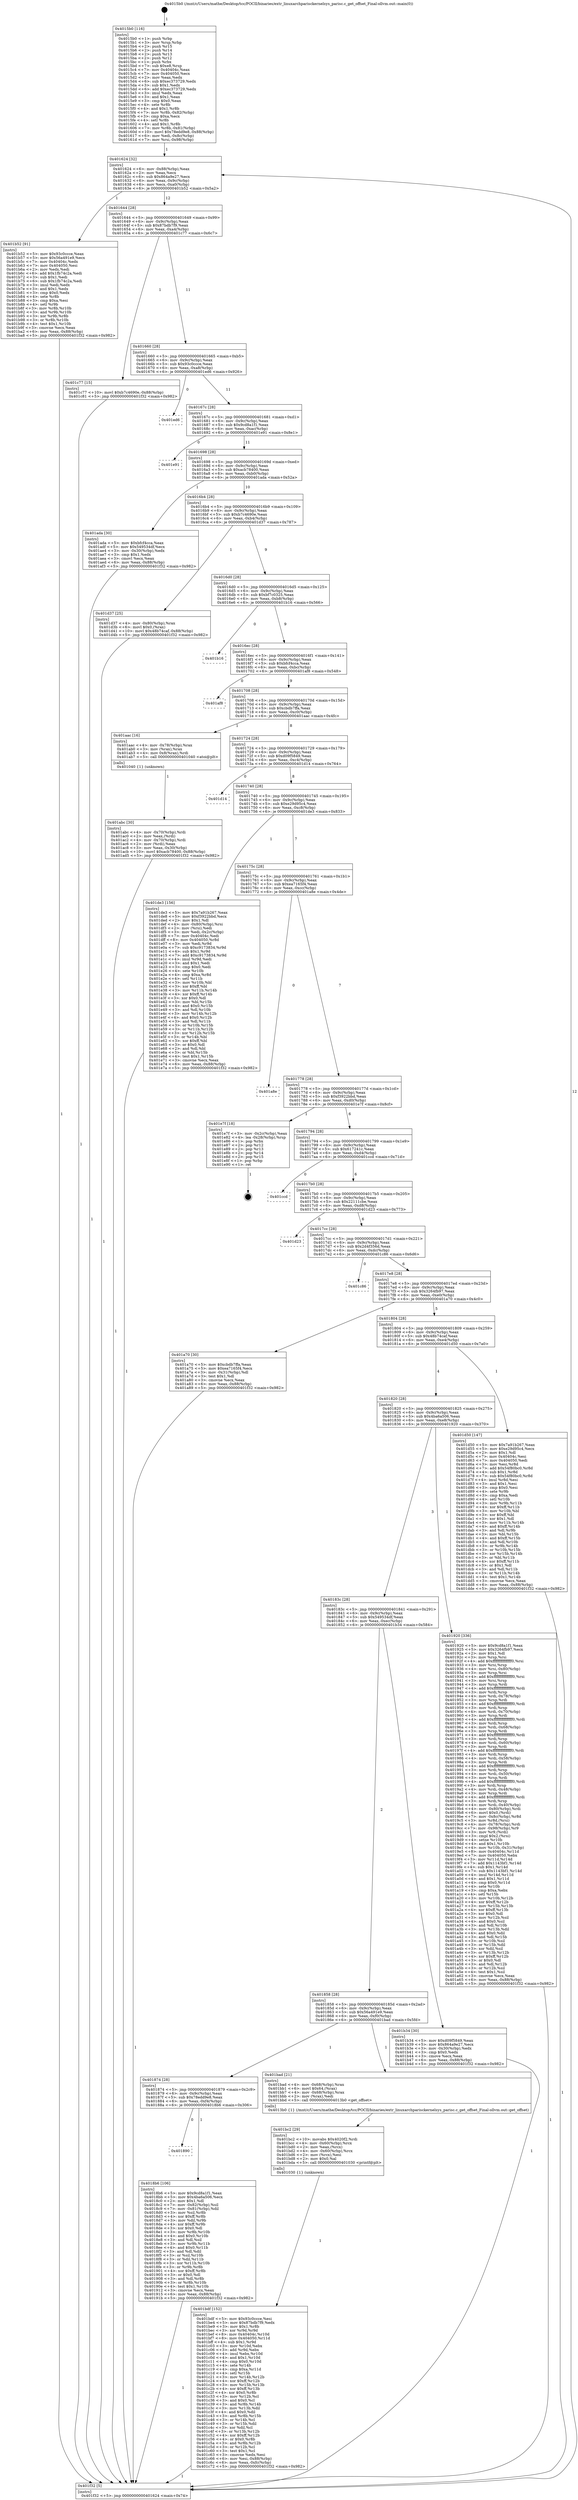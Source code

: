 digraph "0x4015b0" {
  label = "0x4015b0 (/mnt/c/Users/mathe/Desktop/tcc/POCII/binaries/extr_linuxarchparisckernelsys_parisc.c_get_offset_Final-ollvm.out::main(0))"
  labelloc = "t"
  node[shape=record]

  Entry [label="",width=0.3,height=0.3,shape=circle,fillcolor=black,style=filled]
  "0x401624" [label="{
     0x401624 [32]\l
     | [instrs]\l
     &nbsp;&nbsp;0x401624 \<+6\>: mov -0x88(%rbp),%eax\l
     &nbsp;&nbsp;0x40162a \<+2\>: mov %eax,%ecx\l
     &nbsp;&nbsp;0x40162c \<+6\>: sub $0x864a9e27,%ecx\l
     &nbsp;&nbsp;0x401632 \<+6\>: mov %eax,-0x9c(%rbp)\l
     &nbsp;&nbsp;0x401638 \<+6\>: mov %ecx,-0xa0(%rbp)\l
     &nbsp;&nbsp;0x40163e \<+6\>: je 0000000000401b52 \<main+0x5a2\>\l
  }"]
  "0x401b52" [label="{
     0x401b52 [91]\l
     | [instrs]\l
     &nbsp;&nbsp;0x401b52 \<+5\>: mov $0x93c0ccce,%eax\l
     &nbsp;&nbsp;0x401b57 \<+5\>: mov $0x56a491e9,%ecx\l
     &nbsp;&nbsp;0x401b5c \<+7\>: mov 0x40404c,%edx\l
     &nbsp;&nbsp;0x401b63 \<+7\>: mov 0x404050,%esi\l
     &nbsp;&nbsp;0x401b6a \<+2\>: mov %edx,%edi\l
     &nbsp;&nbsp;0x401b6c \<+6\>: add $0x1fb74c2a,%edi\l
     &nbsp;&nbsp;0x401b72 \<+3\>: sub $0x1,%edi\l
     &nbsp;&nbsp;0x401b75 \<+6\>: sub $0x1fb74c2a,%edi\l
     &nbsp;&nbsp;0x401b7b \<+3\>: imul %edi,%edx\l
     &nbsp;&nbsp;0x401b7e \<+3\>: and $0x1,%edx\l
     &nbsp;&nbsp;0x401b81 \<+3\>: cmp $0x0,%edx\l
     &nbsp;&nbsp;0x401b84 \<+4\>: sete %r8b\l
     &nbsp;&nbsp;0x401b88 \<+3\>: cmp $0xa,%esi\l
     &nbsp;&nbsp;0x401b8b \<+4\>: setl %r9b\l
     &nbsp;&nbsp;0x401b8f \<+3\>: mov %r8b,%r10b\l
     &nbsp;&nbsp;0x401b92 \<+3\>: and %r9b,%r10b\l
     &nbsp;&nbsp;0x401b95 \<+3\>: xor %r9b,%r8b\l
     &nbsp;&nbsp;0x401b98 \<+3\>: or %r8b,%r10b\l
     &nbsp;&nbsp;0x401b9b \<+4\>: test $0x1,%r10b\l
     &nbsp;&nbsp;0x401b9f \<+3\>: cmovne %ecx,%eax\l
     &nbsp;&nbsp;0x401ba2 \<+6\>: mov %eax,-0x88(%rbp)\l
     &nbsp;&nbsp;0x401ba8 \<+5\>: jmp 0000000000401f32 \<main+0x982\>\l
  }"]
  "0x401644" [label="{
     0x401644 [28]\l
     | [instrs]\l
     &nbsp;&nbsp;0x401644 \<+5\>: jmp 0000000000401649 \<main+0x99\>\l
     &nbsp;&nbsp;0x401649 \<+6\>: mov -0x9c(%rbp),%eax\l
     &nbsp;&nbsp;0x40164f \<+5\>: sub $0x87bdb7f9,%eax\l
     &nbsp;&nbsp;0x401654 \<+6\>: mov %eax,-0xa4(%rbp)\l
     &nbsp;&nbsp;0x40165a \<+6\>: je 0000000000401c77 \<main+0x6c7\>\l
  }"]
  Exit [label="",width=0.3,height=0.3,shape=circle,fillcolor=black,style=filled,peripheries=2]
  "0x401c77" [label="{
     0x401c77 [15]\l
     | [instrs]\l
     &nbsp;&nbsp;0x401c77 \<+10\>: movl $0xb7c4690e,-0x88(%rbp)\l
     &nbsp;&nbsp;0x401c81 \<+5\>: jmp 0000000000401f32 \<main+0x982\>\l
  }"]
  "0x401660" [label="{
     0x401660 [28]\l
     | [instrs]\l
     &nbsp;&nbsp;0x401660 \<+5\>: jmp 0000000000401665 \<main+0xb5\>\l
     &nbsp;&nbsp;0x401665 \<+6\>: mov -0x9c(%rbp),%eax\l
     &nbsp;&nbsp;0x40166b \<+5\>: sub $0x93c0ccce,%eax\l
     &nbsp;&nbsp;0x401670 \<+6\>: mov %eax,-0xa8(%rbp)\l
     &nbsp;&nbsp;0x401676 \<+6\>: je 0000000000401ed6 \<main+0x926\>\l
  }"]
  "0x401bdf" [label="{
     0x401bdf [152]\l
     | [instrs]\l
     &nbsp;&nbsp;0x401bdf \<+5\>: mov $0x93c0ccce,%esi\l
     &nbsp;&nbsp;0x401be4 \<+5\>: mov $0x87bdb7f9,%edx\l
     &nbsp;&nbsp;0x401be9 \<+3\>: mov $0x1,%r8b\l
     &nbsp;&nbsp;0x401bec \<+3\>: xor %r9d,%r9d\l
     &nbsp;&nbsp;0x401bef \<+8\>: mov 0x40404c,%r10d\l
     &nbsp;&nbsp;0x401bf7 \<+8\>: mov 0x404050,%r11d\l
     &nbsp;&nbsp;0x401bff \<+4\>: sub $0x1,%r9d\l
     &nbsp;&nbsp;0x401c03 \<+3\>: mov %r10d,%ebx\l
     &nbsp;&nbsp;0x401c06 \<+3\>: add %r9d,%ebx\l
     &nbsp;&nbsp;0x401c09 \<+4\>: imul %ebx,%r10d\l
     &nbsp;&nbsp;0x401c0d \<+4\>: and $0x1,%r10d\l
     &nbsp;&nbsp;0x401c11 \<+4\>: cmp $0x0,%r10d\l
     &nbsp;&nbsp;0x401c15 \<+4\>: sete %r14b\l
     &nbsp;&nbsp;0x401c19 \<+4\>: cmp $0xa,%r11d\l
     &nbsp;&nbsp;0x401c1d \<+4\>: setl %r15b\l
     &nbsp;&nbsp;0x401c21 \<+3\>: mov %r14b,%r12b\l
     &nbsp;&nbsp;0x401c24 \<+4\>: xor $0xff,%r12b\l
     &nbsp;&nbsp;0x401c28 \<+3\>: mov %r15b,%r13b\l
     &nbsp;&nbsp;0x401c2b \<+4\>: xor $0xff,%r13b\l
     &nbsp;&nbsp;0x401c2f \<+4\>: xor $0x0,%r8b\l
     &nbsp;&nbsp;0x401c33 \<+3\>: mov %r12b,%cl\l
     &nbsp;&nbsp;0x401c36 \<+3\>: and $0x0,%cl\l
     &nbsp;&nbsp;0x401c39 \<+3\>: and %r8b,%r14b\l
     &nbsp;&nbsp;0x401c3c \<+3\>: mov %r13b,%dil\l
     &nbsp;&nbsp;0x401c3f \<+4\>: and $0x0,%dil\l
     &nbsp;&nbsp;0x401c43 \<+3\>: and %r8b,%r15b\l
     &nbsp;&nbsp;0x401c46 \<+3\>: or %r14b,%cl\l
     &nbsp;&nbsp;0x401c49 \<+3\>: or %r15b,%dil\l
     &nbsp;&nbsp;0x401c4c \<+3\>: xor %dil,%cl\l
     &nbsp;&nbsp;0x401c4f \<+3\>: or %r13b,%r12b\l
     &nbsp;&nbsp;0x401c52 \<+4\>: xor $0xff,%r12b\l
     &nbsp;&nbsp;0x401c56 \<+4\>: or $0x0,%r8b\l
     &nbsp;&nbsp;0x401c5a \<+3\>: and %r8b,%r12b\l
     &nbsp;&nbsp;0x401c5d \<+3\>: or %r12b,%cl\l
     &nbsp;&nbsp;0x401c60 \<+3\>: test $0x1,%cl\l
     &nbsp;&nbsp;0x401c63 \<+3\>: cmovne %edx,%esi\l
     &nbsp;&nbsp;0x401c66 \<+6\>: mov %esi,-0x88(%rbp)\l
     &nbsp;&nbsp;0x401c6c \<+6\>: mov %eax,-0xfc(%rbp)\l
     &nbsp;&nbsp;0x401c72 \<+5\>: jmp 0000000000401f32 \<main+0x982\>\l
  }"]
  "0x401ed6" [label="{
     0x401ed6\l
  }", style=dashed]
  "0x40167c" [label="{
     0x40167c [28]\l
     | [instrs]\l
     &nbsp;&nbsp;0x40167c \<+5\>: jmp 0000000000401681 \<main+0xd1\>\l
     &nbsp;&nbsp;0x401681 \<+6\>: mov -0x9c(%rbp),%eax\l
     &nbsp;&nbsp;0x401687 \<+5\>: sub $0x9cd8a1f1,%eax\l
     &nbsp;&nbsp;0x40168c \<+6\>: mov %eax,-0xac(%rbp)\l
     &nbsp;&nbsp;0x401692 \<+6\>: je 0000000000401e91 \<main+0x8e1\>\l
  }"]
  "0x401bc2" [label="{
     0x401bc2 [29]\l
     | [instrs]\l
     &nbsp;&nbsp;0x401bc2 \<+10\>: movabs $0x4020f2,%rdi\l
     &nbsp;&nbsp;0x401bcc \<+4\>: mov -0x60(%rbp),%rcx\l
     &nbsp;&nbsp;0x401bd0 \<+2\>: mov %eax,(%rcx)\l
     &nbsp;&nbsp;0x401bd2 \<+4\>: mov -0x60(%rbp),%rcx\l
     &nbsp;&nbsp;0x401bd6 \<+2\>: mov (%rcx),%esi\l
     &nbsp;&nbsp;0x401bd8 \<+2\>: mov $0x0,%al\l
     &nbsp;&nbsp;0x401bda \<+5\>: call 0000000000401030 \<printf@plt\>\l
     | [calls]\l
     &nbsp;&nbsp;0x401030 \{1\} (unknown)\l
  }"]
  "0x401e91" [label="{
     0x401e91\l
  }", style=dashed]
  "0x401698" [label="{
     0x401698 [28]\l
     | [instrs]\l
     &nbsp;&nbsp;0x401698 \<+5\>: jmp 000000000040169d \<main+0xed\>\l
     &nbsp;&nbsp;0x40169d \<+6\>: mov -0x9c(%rbp),%eax\l
     &nbsp;&nbsp;0x4016a3 \<+5\>: sub $0xacb78400,%eax\l
     &nbsp;&nbsp;0x4016a8 \<+6\>: mov %eax,-0xb0(%rbp)\l
     &nbsp;&nbsp;0x4016ae \<+6\>: je 0000000000401ada \<main+0x52a\>\l
  }"]
  "0x401abc" [label="{
     0x401abc [30]\l
     | [instrs]\l
     &nbsp;&nbsp;0x401abc \<+4\>: mov -0x70(%rbp),%rdi\l
     &nbsp;&nbsp;0x401ac0 \<+2\>: mov %eax,(%rdi)\l
     &nbsp;&nbsp;0x401ac2 \<+4\>: mov -0x70(%rbp),%rdi\l
     &nbsp;&nbsp;0x401ac6 \<+2\>: mov (%rdi),%eax\l
     &nbsp;&nbsp;0x401ac8 \<+3\>: mov %eax,-0x30(%rbp)\l
     &nbsp;&nbsp;0x401acb \<+10\>: movl $0xacb78400,-0x88(%rbp)\l
     &nbsp;&nbsp;0x401ad5 \<+5\>: jmp 0000000000401f32 \<main+0x982\>\l
  }"]
  "0x401ada" [label="{
     0x401ada [30]\l
     | [instrs]\l
     &nbsp;&nbsp;0x401ada \<+5\>: mov $0xbfcf4cca,%eax\l
     &nbsp;&nbsp;0x401adf \<+5\>: mov $0x549534df,%ecx\l
     &nbsp;&nbsp;0x401ae4 \<+3\>: mov -0x30(%rbp),%edx\l
     &nbsp;&nbsp;0x401ae7 \<+3\>: cmp $0x1,%edx\l
     &nbsp;&nbsp;0x401aea \<+3\>: cmovl %ecx,%eax\l
     &nbsp;&nbsp;0x401aed \<+6\>: mov %eax,-0x88(%rbp)\l
     &nbsp;&nbsp;0x401af3 \<+5\>: jmp 0000000000401f32 \<main+0x982\>\l
  }"]
  "0x4016b4" [label="{
     0x4016b4 [28]\l
     | [instrs]\l
     &nbsp;&nbsp;0x4016b4 \<+5\>: jmp 00000000004016b9 \<main+0x109\>\l
     &nbsp;&nbsp;0x4016b9 \<+6\>: mov -0x9c(%rbp),%eax\l
     &nbsp;&nbsp;0x4016bf \<+5\>: sub $0xb7c4690e,%eax\l
     &nbsp;&nbsp;0x4016c4 \<+6\>: mov %eax,-0xb4(%rbp)\l
     &nbsp;&nbsp;0x4016ca \<+6\>: je 0000000000401d37 \<main+0x787\>\l
  }"]
  "0x4015b0" [label="{
     0x4015b0 [116]\l
     | [instrs]\l
     &nbsp;&nbsp;0x4015b0 \<+1\>: push %rbp\l
     &nbsp;&nbsp;0x4015b1 \<+3\>: mov %rsp,%rbp\l
     &nbsp;&nbsp;0x4015b4 \<+2\>: push %r15\l
     &nbsp;&nbsp;0x4015b6 \<+2\>: push %r14\l
     &nbsp;&nbsp;0x4015b8 \<+2\>: push %r13\l
     &nbsp;&nbsp;0x4015ba \<+2\>: push %r12\l
     &nbsp;&nbsp;0x4015bc \<+1\>: push %rbx\l
     &nbsp;&nbsp;0x4015bd \<+7\>: sub $0xe8,%rsp\l
     &nbsp;&nbsp;0x4015c4 \<+7\>: mov 0x40404c,%eax\l
     &nbsp;&nbsp;0x4015cb \<+7\>: mov 0x404050,%ecx\l
     &nbsp;&nbsp;0x4015d2 \<+2\>: mov %eax,%edx\l
     &nbsp;&nbsp;0x4015d4 \<+6\>: sub $0xec373729,%edx\l
     &nbsp;&nbsp;0x4015da \<+3\>: sub $0x1,%edx\l
     &nbsp;&nbsp;0x4015dd \<+6\>: add $0xec373729,%edx\l
     &nbsp;&nbsp;0x4015e3 \<+3\>: imul %edx,%eax\l
     &nbsp;&nbsp;0x4015e6 \<+3\>: and $0x1,%eax\l
     &nbsp;&nbsp;0x4015e9 \<+3\>: cmp $0x0,%eax\l
     &nbsp;&nbsp;0x4015ec \<+4\>: sete %r8b\l
     &nbsp;&nbsp;0x4015f0 \<+4\>: and $0x1,%r8b\l
     &nbsp;&nbsp;0x4015f4 \<+7\>: mov %r8b,-0x82(%rbp)\l
     &nbsp;&nbsp;0x4015fb \<+3\>: cmp $0xa,%ecx\l
     &nbsp;&nbsp;0x4015fe \<+4\>: setl %r8b\l
     &nbsp;&nbsp;0x401602 \<+4\>: and $0x1,%r8b\l
     &nbsp;&nbsp;0x401606 \<+7\>: mov %r8b,-0x81(%rbp)\l
     &nbsp;&nbsp;0x40160d \<+10\>: movl $0x78edd9e8,-0x88(%rbp)\l
     &nbsp;&nbsp;0x401617 \<+6\>: mov %edi,-0x8c(%rbp)\l
     &nbsp;&nbsp;0x40161d \<+7\>: mov %rsi,-0x98(%rbp)\l
  }"]
  "0x401d37" [label="{
     0x401d37 [25]\l
     | [instrs]\l
     &nbsp;&nbsp;0x401d37 \<+4\>: mov -0x80(%rbp),%rax\l
     &nbsp;&nbsp;0x401d3b \<+6\>: movl $0x0,(%rax)\l
     &nbsp;&nbsp;0x401d41 \<+10\>: movl $0x48b74caf,-0x88(%rbp)\l
     &nbsp;&nbsp;0x401d4b \<+5\>: jmp 0000000000401f32 \<main+0x982\>\l
  }"]
  "0x4016d0" [label="{
     0x4016d0 [28]\l
     | [instrs]\l
     &nbsp;&nbsp;0x4016d0 \<+5\>: jmp 00000000004016d5 \<main+0x125\>\l
     &nbsp;&nbsp;0x4016d5 \<+6\>: mov -0x9c(%rbp),%eax\l
     &nbsp;&nbsp;0x4016db \<+5\>: sub $0xbf7c0325,%eax\l
     &nbsp;&nbsp;0x4016e0 \<+6\>: mov %eax,-0xb8(%rbp)\l
     &nbsp;&nbsp;0x4016e6 \<+6\>: je 0000000000401b16 \<main+0x566\>\l
  }"]
  "0x401f32" [label="{
     0x401f32 [5]\l
     | [instrs]\l
     &nbsp;&nbsp;0x401f32 \<+5\>: jmp 0000000000401624 \<main+0x74\>\l
  }"]
  "0x401b16" [label="{
     0x401b16\l
  }", style=dashed]
  "0x4016ec" [label="{
     0x4016ec [28]\l
     | [instrs]\l
     &nbsp;&nbsp;0x4016ec \<+5\>: jmp 00000000004016f1 \<main+0x141\>\l
     &nbsp;&nbsp;0x4016f1 \<+6\>: mov -0x9c(%rbp),%eax\l
     &nbsp;&nbsp;0x4016f7 \<+5\>: sub $0xbfcf4cca,%eax\l
     &nbsp;&nbsp;0x4016fc \<+6\>: mov %eax,-0xbc(%rbp)\l
     &nbsp;&nbsp;0x401702 \<+6\>: je 0000000000401af8 \<main+0x548\>\l
  }"]
  "0x401890" [label="{
     0x401890\l
  }", style=dashed]
  "0x401af8" [label="{
     0x401af8\l
  }", style=dashed]
  "0x401708" [label="{
     0x401708 [28]\l
     | [instrs]\l
     &nbsp;&nbsp;0x401708 \<+5\>: jmp 000000000040170d \<main+0x15d\>\l
     &nbsp;&nbsp;0x40170d \<+6\>: mov -0x9c(%rbp),%eax\l
     &nbsp;&nbsp;0x401713 \<+5\>: sub $0xcbdb7ffa,%eax\l
     &nbsp;&nbsp;0x401718 \<+6\>: mov %eax,-0xc0(%rbp)\l
     &nbsp;&nbsp;0x40171e \<+6\>: je 0000000000401aac \<main+0x4fc\>\l
  }"]
  "0x4018b6" [label="{
     0x4018b6 [106]\l
     | [instrs]\l
     &nbsp;&nbsp;0x4018b6 \<+5\>: mov $0x9cd8a1f1,%eax\l
     &nbsp;&nbsp;0x4018bb \<+5\>: mov $0x4ba6a506,%ecx\l
     &nbsp;&nbsp;0x4018c0 \<+2\>: mov $0x1,%dl\l
     &nbsp;&nbsp;0x4018c2 \<+7\>: mov -0x82(%rbp),%sil\l
     &nbsp;&nbsp;0x4018c9 \<+7\>: mov -0x81(%rbp),%dil\l
     &nbsp;&nbsp;0x4018d0 \<+3\>: mov %sil,%r8b\l
     &nbsp;&nbsp;0x4018d3 \<+4\>: xor $0xff,%r8b\l
     &nbsp;&nbsp;0x4018d7 \<+3\>: mov %dil,%r9b\l
     &nbsp;&nbsp;0x4018da \<+4\>: xor $0xff,%r9b\l
     &nbsp;&nbsp;0x4018de \<+3\>: xor $0x0,%dl\l
     &nbsp;&nbsp;0x4018e1 \<+3\>: mov %r8b,%r10b\l
     &nbsp;&nbsp;0x4018e4 \<+4\>: and $0x0,%r10b\l
     &nbsp;&nbsp;0x4018e8 \<+3\>: and %dl,%sil\l
     &nbsp;&nbsp;0x4018eb \<+3\>: mov %r9b,%r11b\l
     &nbsp;&nbsp;0x4018ee \<+4\>: and $0x0,%r11b\l
     &nbsp;&nbsp;0x4018f2 \<+3\>: and %dl,%dil\l
     &nbsp;&nbsp;0x4018f5 \<+3\>: or %sil,%r10b\l
     &nbsp;&nbsp;0x4018f8 \<+3\>: or %dil,%r11b\l
     &nbsp;&nbsp;0x4018fb \<+3\>: xor %r11b,%r10b\l
     &nbsp;&nbsp;0x4018fe \<+3\>: or %r9b,%r8b\l
     &nbsp;&nbsp;0x401901 \<+4\>: xor $0xff,%r8b\l
     &nbsp;&nbsp;0x401905 \<+3\>: or $0x0,%dl\l
     &nbsp;&nbsp;0x401908 \<+3\>: and %dl,%r8b\l
     &nbsp;&nbsp;0x40190b \<+3\>: or %r8b,%r10b\l
     &nbsp;&nbsp;0x40190e \<+4\>: test $0x1,%r10b\l
     &nbsp;&nbsp;0x401912 \<+3\>: cmovne %ecx,%eax\l
     &nbsp;&nbsp;0x401915 \<+6\>: mov %eax,-0x88(%rbp)\l
     &nbsp;&nbsp;0x40191b \<+5\>: jmp 0000000000401f32 \<main+0x982\>\l
  }"]
  "0x401aac" [label="{
     0x401aac [16]\l
     | [instrs]\l
     &nbsp;&nbsp;0x401aac \<+4\>: mov -0x78(%rbp),%rax\l
     &nbsp;&nbsp;0x401ab0 \<+3\>: mov (%rax),%rax\l
     &nbsp;&nbsp;0x401ab3 \<+4\>: mov 0x8(%rax),%rdi\l
     &nbsp;&nbsp;0x401ab7 \<+5\>: call 0000000000401040 \<atoi@plt\>\l
     | [calls]\l
     &nbsp;&nbsp;0x401040 \{1\} (unknown)\l
  }"]
  "0x401724" [label="{
     0x401724 [28]\l
     | [instrs]\l
     &nbsp;&nbsp;0x401724 \<+5\>: jmp 0000000000401729 \<main+0x179\>\l
     &nbsp;&nbsp;0x401729 \<+6\>: mov -0x9c(%rbp),%eax\l
     &nbsp;&nbsp;0x40172f \<+5\>: sub $0xd09f5849,%eax\l
     &nbsp;&nbsp;0x401734 \<+6\>: mov %eax,-0xc4(%rbp)\l
     &nbsp;&nbsp;0x40173a \<+6\>: je 0000000000401d14 \<main+0x764\>\l
  }"]
  "0x401874" [label="{
     0x401874 [28]\l
     | [instrs]\l
     &nbsp;&nbsp;0x401874 \<+5\>: jmp 0000000000401879 \<main+0x2c9\>\l
     &nbsp;&nbsp;0x401879 \<+6\>: mov -0x9c(%rbp),%eax\l
     &nbsp;&nbsp;0x40187f \<+5\>: sub $0x78edd9e8,%eax\l
     &nbsp;&nbsp;0x401884 \<+6\>: mov %eax,-0xf4(%rbp)\l
     &nbsp;&nbsp;0x40188a \<+6\>: je 00000000004018b6 \<main+0x306\>\l
  }"]
  "0x401d14" [label="{
     0x401d14\l
  }", style=dashed]
  "0x401740" [label="{
     0x401740 [28]\l
     | [instrs]\l
     &nbsp;&nbsp;0x401740 \<+5\>: jmp 0000000000401745 \<main+0x195\>\l
     &nbsp;&nbsp;0x401745 \<+6\>: mov -0x9c(%rbp),%eax\l
     &nbsp;&nbsp;0x40174b \<+5\>: sub $0xe29d95c4,%eax\l
     &nbsp;&nbsp;0x401750 \<+6\>: mov %eax,-0xc8(%rbp)\l
     &nbsp;&nbsp;0x401756 \<+6\>: je 0000000000401de3 \<main+0x833\>\l
  }"]
  "0x401bad" [label="{
     0x401bad [21]\l
     | [instrs]\l
     &nbsp;&nbsp;0x401bad \<+4\>: mov -0x68(%rbp),%rax\l
     &nbsp;&nbsp;0x401bb1 \<+6\>: movl $0x64,(%rax)\l
     &nbsp;&nbsp;0x401bb7 \<+4\>: mov -0x68(%rbp),%rax\l
     &nbsp;&nbsp;0x401bbb \<+2\>: mov (%rax),%edi\l
     &nbsp;&nbsp;0x401bbd \<+5\>: call 00000000004013b0 \<get_offset\>\l
     | [calls]\l
     &nbsp;&nbsp;0x4013b0 \{1\} (/mnt/c/Users/mathe/Desktop/tcc/POCII/binaries/extr_linuxarchparisckernelsys_parisc.c_get_offset_Final-ollvm.out::get_offset)\l
  }"]
  "0x401de3" [label="{
     0x401de3 [156]\l
     | [instrs]\l
     &nbsp;&nbsp;0x401de3 \<+5\>: mov $0x7a91b267,%eax\l
     &nbsp;&nbsp;0x401de8 \<+5\>: mov $0xf3922bbd,%ecx\l
     &nbsp;&nbsp;0x401ded \<+2\>: mov $0x1,%dl\l
     &nbsp;&nbsp;0x401def \<+4\>: mov -0x80(%rbp),%rsi\l
     &nbsp;&nbsp;0x401df3 \<+2\>: mov (%rsi),%edi\l
     &nbsp;&nbsp;0x401df5 \<+3\>: mov %edi,-0x2c(%rbp)\l
     &nbsp;&nbsp;0x401df8 \<+7\>: mov 0x40404c,%edi\l
     &nbsp;&nbsp;0x401dff \<+8\>: mov 0x404050,%r8d\l
     &nbsp;&nbsp;0x401e07 \<+3\>: mov %edi,%r9d\l
     &nbsp;&nbsp;0x401e0a \<+7\>: sub $0xc9173834,%r9d\l
     &nbsp;&nbsp;0x401e11 \<+4\>: sub $0x1,%r9d\l
     &nbsp;&nbsp;0x401e15 \<+7\>: add $0xc9173834,%r9d\l
     &nbsp;&nbsp;0x401e1c \<+4\>: imul %r9d,%edi\l
     &nbsp;&nbsp;0x401e20 \<+3\>: and $0x1,%edi\l
     &nbsp;&nbsp;0x401e23 \<+3\>: cmp $0x0,%edi\l
     &nbsp;&nbsp;0x401e26 \<+4\>: sete %r10b\l
     &nbsp;&nbsp;0x401e2a \<+4\>: cmp $0xa,%r8d\l
     &nbsp;&nbsp;0x401e2e \<+4\>: setl %r11b\l
     &nbsp;&nbsp;0x401e32 \<+3\>: mov %r10b,%bl\l
     &nbsp;&nbsp;0x401e35 \<+3\>: xor $0xff,%bl\l
     &nbsp;&nbsp;0x401e38 \<+3\>: mov %r11b,%r14b\l
     &nbsp;&nbsp;0x401e3b \<+4\>: xor $0xff,%r14b\l
     &nbsp;&nbsp;0x401e3f \<+3\>: xor $0x0,%dl\l
     &nbsp;&nbsp;0x401e42 \<+3\>: mov %bl,%r15b\l
     &nbsp;&nbsp;0x401e45 \<+4\>: and $0x0,%r15b\l
     &nbsp;&nbsp;0x401e49 \<+3\>: and %dl,%r10b\l
     &nbsp;&nbsp;0x401e4c \<+3\>: mov %r14b,%r12b\l
     &nbsp;&nbsp;0x401e4f \<+4\>: and $0x0,%r12b\l
     &nbsp;&nbsp;0x401e53 \<+3\>: and %dl,%r11b\l
     &nbsp;&nbsp;0x401e56 \<+3\>: or %r10b,%r15b\l
     &nbsp;&nbsp;0x401e59 \<+3\>: or %r11b,%r12b\l
     &nbsp;&nbsp;0x401e5c \<+3\>: xor %r12b,%r15b\l
     &nbsp;&nbsp;0x401e5f \<+3\>: or %r14b,%bl\l
     &nbsp;&nbsp;0x401e62 \<+3\>: xor $0xff,%bl\l
     &nbsp;&nbsp;0x401e65 \<+3\>: or $0x0,%dl\l
     &nbsp;&nbsp;0x401e68 \<+2\>: and %dl,%bl\l
     &nbsp;&nbsp;0x401e6a \<+3\>: or %bl,%r15b\l
     &nbsp;&nbsp;0x401e6d \<+4\>: test $0x1,%r15b\l
     &nbsp;&nbsp;0x401e71 \<+3\>: cmovne %ecx,%eax\l
     &nbsp;&nbsp;0x401e74 \<+6\>: mov %eax,-0x88(%rbp)\l
     &nbsp;&nbsp;0x401e7a \<+5\>: jmp 0000000000401f32 \<main+0x982\>\l
  }"]
  "0x40175c" [label="{
     0x40175c [28]\l
     | [instrs]\l
     &nbsp;&nbsp;0x40175c \<+5\>: jmp 0000000000401761 \<main+0x1b1\>\l
     &nbsp;&nbsp;0x401761 \<+6\>: mov -0x9c(%rbp),%eax\l
     &nbsp;&nbsp;0x401767 \<+5\>: sub $0xea7165f4,%eax\l
     &nbsp;&nbsp;0x40176c \<+6\>: mov %eax,-0xcc(%rbp)\l
     &nbsp;&nbsp;0x401772 \<+6\>: je 0000000000401a8e \<main+0x4de\>\l
  }"]
  "0x401858" [label="{
     0x401858 [28]\l
     | [instrs]\l
     &nbsp;&nbsp;0x401858 \<+5\>: jmp 000000000040185d \<main+0x2ad\>\l
     &nbsp;&nbsp;0x40185d \<+6\>: mov -0x9c(%rbp),%eax\l
     &nbsp;&nbsp;0x401863 \<+5\>: sub $0x56a491e9,%eax\l
     &nbsp;&nbsp;0x401868 \<+6\>: mov %eax,-0xf0(%rbp)\l
     &nbsp;&nbsp;0x40186e \<+6\>: je 0000000000401bad \<main+0x5fd\>\l
  }"]
  "0x401a8e" [label="{
     0x401a8e\l
  }", style=dashed]
  "0x401778" [label="{
     0x401778 [28]\l
     | [instrs]\l
     &nbsp;&nbsp;0x401778 \<+5\>: jmp 000000000040177d \<main+0x1cd\>\l
     &nbsp;&nbsp;0x40177d \<+6\>: mov -0x9c(%rbp),%eax\l
     &nbsp;&nbsp;0x401783 \<+5\>: sub $0xf3922bbd,%eax\l
     &nbsp;&nbsp;0x401788 \<+6\>: mov %eax,-0xd0(%rbp)\l
     &nbsp;&nbsp;0x40178e \<+6\>: je 0000000000401e7f \<main+0x8cf\>\l
  }"]
  "0x401b34" [label="{
     0x401b34 [30]\l
     | [instrs]\l
     &nbsp;&nbsp;0x401b34 \<+5\>: mov $0xd09f5849,%eax\l
     &nbsp;&nbsp;0x401b39 \<+5\>: mov $0x864a9e27,%ecx\l
     &nbsp;&nbsp;0x401b3e \<+3\>: mov -0x30(%rbp),%edx\l
     &nbsp;&nbsp;0x401b41 \<+3\>: cmp $0x0,%edx\l
     &nbsp;&nbsp;0x401b44 \<+3\>: cmove %ecx,%eax\l
     &nbsp;&nbsp;0x401b47 \<+6\>: mov %eax,-0x88(%rbp)\l
     &nbsp;&nbsp;0x401b4d \<+5\>: jmp 0000000000401f32 \<main+0x982\>\l
  }"]
  "0x401e7f" [label="{
     0x401e7f [18]\l
     | [instrs]\l
     &nbsp;&nbsp;0x401e7f \<+3\>: mov -0x2c(%rbp),%eax\l
     &nbsp;&nbsp;0x401e82 \<+4\>: lea -0x28(%rbp),%rsp\l
     &nbsp;&nbsp;0x401e86 \<+1\>: pop %rbx\l
     &nbsp;&nbsp;0x401e87 \<+2\>: pop %r12\l
     &nbsp;&nbsp;0x401e89 \<+2\>: pop %r13\l
     &nbsp;&nbsp;0x401e8b \<+2\>: pop %r14\l
     &nbsp;&nbsp;0x401e8d \<+2\>: pop %r15\l
     &nbsp;&nbsp;0x401e8f \<+1\>: pop %rbp\l
     &nbsp;&nbsp;0x401e90 \<+1\>: ret\l
  }"]
  "0x401794" [label="{
     0x401794 [28]\l
     | [instrs]\l
     &nbsp;&nbsp;0x401794 \<+5\>: jmp 0000000000401799 \<main+0x1e9\>\l
     &nbsp;&nbsp;0x401799 \<+6\>: mov -0x9c(%rbp),%eax\l
     &nbsp;&nbsp;0x40179f \<+5\>: sub $0x617241c,%eax\l
     &nbsp;&nbsp;0x4017a4 \<+6\>: mov %eax,-0xd4(%rbp)\l
     &nbsp;&nbsp;0x4017aa \<+6\>: je 0000000000401ccd \<main+0x71d\>\l
  }"]
  "0x40183c" [label="{
     0x40183c [28]\l
     | [instrs]\l
     &nbsp;&nbsp;0x40183c \<+5\>: jmp 0000000000401841 \<main+0x291\>\l
     &nbsp;&nbsp;0x401841 \<+6\>: mov -0x9c(%rbp),%eax\l
     &nbsp;&nbsp;0x401847 \<+5\>: sub $0x549534df,%eax\l
     &nbsp;&nbsp;0x40184c \<+6\>: mov %eax,-0xec(%rbp)\l
     &nbsp;&nbsp;0x401852 \<+6\>: je 0000000000401b34 \<main+0x584\>\l
  }"]
  "0x401ccd" [label="{
     0x401ccd\l
  }", style=dashed]
  "0x4017b0" [label="{
     0x4017b0 [28]\l
     | [instrs]\l
     &nbsp;&nbsp;0x4017b0 \<+5\>: jmp 00000000004017b5 \<main+0x205\>\l
     &nbsp;&nbsp;0x4017b5 \<+6\>: mov -0x9c(%rbp),%eax\l
     &nbsp;&nbsp;0x4017bb \<+5\>: sub $0x22111cbe,%eax\l
     &nbsp;&nbsp;0x4017c0 \<+6\>: mov %eax,-0xd8(%rbp)\l
     &nbsp;&nbsp;0x4017c6 \<+6\>: je 0000000000401d23 \<main+0x773\>\l
  }"]
  "0x401920" [label="{
     0x401920 [336]\l
     | [instrs]\l
     &nbsp;&nbsp;0x401920 \<+5\>: mov $0x9cd8a1f1,%eax\l
     &nbsp;&nbsp;0x401925 \<+5\>: mov $0x3264fb97,%ecx\l
     &nbsp;&nbsp;0x40192a \<+2\>: mov $0x1,%dl\l
     &nbsp;&nbsp;0x40192c \<+3\>: mov %rsp,%rsi\l
     &nbsp;&nbsp;0x40192f \<+4\>: add $0xfffffffffffffff0,%rsi\l
     &nbsp;&nbsp;0x401933 \<+3\>: mov %rsi,%rsp\l
     &nbsp;&nbsp;0x401936 \<+4\>: mov %rsi,-0x80(%rbp)\l
     &nbsp;&nbsp;0x40193a \<+3\>: mov %rsp,%rsi\l
     &nbsp;&nbsp;0x40193d \<+4\>: add $0xfffffffffffffff0,%rsi\l
     &nbsp;&nbsp;0x401941 \<+3\>: mov %rsi,%rsp\l
     &nbsp;&nbsp;0x401944 \<+3\>: mov %rsp,%rdi\l
     &nbsp;&nbsp;0x401947 \<+4\>: add $0xfffffffffffffff0,%rdi\l
     &nbsp;&nbsp;0x40194b \<+3\>: mov %rdi,%rsp\l
     &nbsp;&nbsp;0x40194e \<+4\>: mov %rdi,-0x78(%rbp)\l
     &nbsp;&nbsp;0x401952 \<+3\>: mov %rsp,%rdi\l
     &nbsp;&nbsp;0x401955 \<+4\>: add $0xfffffffffffffff0,%rdi\l
     &nbsp;&nbsp;0x401959 \<+3\>: mov %rdi,%rsp\l
     &nbsp;&nbsp;0x40195c \<+4\>: mov %rdi,-0x70(%rbp)\l
     &nbsp;&nbsp;0x401960 \<+3\>: mov %rsp,%rdi\l
     &nbsp;&nbsp;0x401963 \<+4\>: add $0xfffffffffffffff0,%rdi\l
     &nbsp;&nbsp;0x401967 \<+3\>: mov %rdi,%rsp\l
     &nbsp;&nbsp;0x40196a \<+4\>: mov %rdi,-0x68(%rbp)\l
     &nbsp;&nbsp;0x40196e \<+3\>: mov %rsp,%rdi\l
     &nbsp;&nbsp;0x401971 \<+4\>: add $0xfffffffffffffff0,%rdi\l
     &nbsp;&nbsp;0x401975 \<+3\>: mov %rdi,%rsp\l
     &nbsp;&nbsp;0x401978 \<+4\>: mov %rdi,-0x60(%rbp)\l
     &nbsp;&nbsp;0x40197c \<+3\>: mov %rsp,%rdi\l
     &nbsp;&nbsp;0x40197f \<+4\>: add $0xfffffffffffffff0,%rdi\l
     &nbsp;&nbsp;0x401983 \<+3\>: mov %rdi,%rsp\l
     &nbsp;&nbsp;0x401986 \<+4\>: mov %rdi,-0x58(%rbp)\l
     &nbsp;&nbsp;0x40198a \<+3\>: mov %rsp,%rdi\l
     &nbsp;&nbsp;0x40198d \<+4\>: add $0xfffffffffffffff0,%rdi\l
     &nbsp;&nbsp;0x401991 \<+3\>: mov %rdi,%rsp\l
     &nbsp;&nbsp;0x401994 \<+4\>: mov %rdi,-0x50(%rbp)\l
     &nbsp;&nbsp;0x401998 \<+3\>: mov %rsp,%rdi\l
     &nbsp;&nbsp;0x40199b \<+4\>: add $0xfffffffffffffff0,%rdi\l
     &nbsp;&nbsp;0x40199f \<+3\>: mov %rdi,%rsp\l
     &nbsp;&nbsp;0x4019a2 \<+4\>: mov %rdi,-0x48(%rbp)\l
     &nbsp;&nbsp;0x4019a6 \<+3\>: mov %rsp,%rdi\l
     &nbsp;&nbsp;0x4019a9 \<+4\>: add $0xfffffffffffffff0,%rdi\l
     &nbsp;&nbsp;0x4019ad \<+3\>: mov %rdi,%rsp\l
     &nbsp;&nbsp;0x4019b0 \<+4\>: mov %rdi,-0x40(%rbp)\l
     &nbsp;&nbsp;0x4019b4 \<+4\>: mov -0x80(%rbp),%rdi\l
     &nbsp;&nbsp;0x4019b8 \<+6\>: movl $0x0,(%rdi)\l
     &nbsp;&nbsp;0x4019be \<+7\>: mov -0x8c(%rbp),%r8d\l
     &nbsp;&nbsp;0x4019c5 \<+3\>: mov %r8d,(%rsi)\l
     &nbsp;&nbsp;0x4019c8 \<+4\>: mov -0x78(%rbp),%rdi\l
     &nbsp;&nbsp;0x4019cc \<+7\>: mov -0x98(%rbp),%r9\l
     &nbsp;&nbsp;0x4019d3 \<+3\>: mov %r9,(%rdi)\l
     &nbsp;&nbsp;0x4019d6 \<+3\>: cmpl $0x2,(%rsi)\l
     &nbsp;&nbsp;0x4019d9 \<+4\>: setne %r10b\l
     &nbsp;&nbsp;0x4019dd \<+4\>: and $0x1,%r10b\l
     &nbsp;&nbsp;0x4019e1 \<+4\>: mov %r10b,-0x31(%rbp)\l
     &nbsp;&nbsp;0x4019e5 \<+8\>: mov 0x40404c,%r11d\l
     &nbsp;&nbsp;0x4019ed \<+7\>: mov 0x404050,%ebx\l
     &nbsp;&nbsp;0x4019f4 \<+3\>: mov %r11d,%r14d\l
     &nbsp;&nbsp;0x4019f7 \<+7\>: add $0x1143bf1,%r14d\l
     &nbsp;&nbsp;0x4019fe \<+4\>: sub $0x1,%r14d\l
     &nbsp;&nbsp;0x401a02 \<+7\>: sub $0x1143bf1,%r14d\l
     &nbsp;&nbsp;0x401a09 \<+4\>: imul %r14d,%r11d\l
     &nbsp;&nbsp;0x401a0d \<+4\>: and $0x1,%r11d\l
     &nbsp;&nbsp;0x401a11 \<+4\>: cmp $0x0,%r11d\l
     &nbsp;&nbsp;0x401a15 \<+4\>: sete %r10b\l
     &nbsp;&nbsp;0x401a19 \<+3\>: cmp $0xa,%ebx\l
     &nbsp;&nbsp;0x401a1c \<+4\>: setl %r15b\l
     &nbsp;&nbsp;0x401a20 \<+3\>: mov %r10b,%r12b\l
     &nbsp;&nbsp;0x401a23 \<+4\>: xor $0xff,%r12b\l
     &nbsp;&nbsp;0x401a27 \<+3\>: mov %r15b,%r13b\l
     &nbsp;&nbsp;0x401a2a \<+4\>: xor $0xff,%r13b\l
     &nbsp;&nbsp;0x401a2e \<+3\>: xor $0x0,%dl\l
     &nbsp;&nbsp;0x401a31 \<+3\>: mov %r12b,%sil\l
     &nbsp;&nbsp;0x401a34 \<+4\>: and $0x0,%sil\l
     &nbsp;&nbsp;0x401a38 \<+3\>: and %dl,%r10b\l
     &nbsp;&nbsp;0x401a3b \<+3\>: mov %r13b,%dil\l
     &nbsp;&nbsp;0x401a3e \<+4\>: and $0x0,%dil\l
     &nbsp;&nbsp;0x401a42 \<+3\>: and %dl,%r15b\l
     &nbsp;&nbsp;0x401a45 \<+3\>: or %r10b,%sil\l
     &nbsp;&nbsp;0x401a48 \<+3\>: or %r15b,%dil\l
     &nbsp;&nbsp;0x401a4b \<+3\>: xor %dil,%sil\l
     &nbsp;&nbsp;0x401a4e \<+3\>: or %r13b,%r12b\l
     &nbsp;&nbsp;0x401a51 \<+4\>: xor $0xff,%r12b\l
     &nbsp;&nbsp;0x401a55 \<+3\>: or $0x0,%dl\l
     &nbsp;&nbsp;0x401a58 \<+3\>: and %dl,%r12b\l
     &nbsp;&nbsp;0x401a5b \<+3\>: or %r12b,%sil\l
     &nbsp;&nbsp;0x401a5e \<+4\>: test $0x1,%sil\l
     &nbsp;&nbsp;0x401a62 \<+3\>: cmovne %ecx,%eax\l
     &nbsp;&nbsp;0x401a65 \<+6\>: mov %eax,-0x88(%rbp)\l
     &nbsp;&nbsp;0x401a6b \<+5\>: jmp 0000000000401f32 \<main+0x982\>\l
  }"]
  "0x401d23" [label="{
     0x401d23\l
  }", style=dashed]
  "0x4017cc" [label="{
     0x4017cc [28]\l
     | [instrs]\l
     &nbsp;&nbsp;0x4017cc \<+5\>: jmp 00000000004017d1 \<main+0x221\>\l
     &nbsp;&nbsp;0x4017d1 \<+6\>: mov -0x9c(%rbp),%eax\l
     &nbsp;&nbsp;0x4017d7 \<+5\>: sub $0x2d4f356d,%eax\l
     &nbsp;&nbsp;0x4017dc \<+6\>: mov %eax,-0xdc(%rbp)\l
     &nbsp;&nbsp;0x4017e2 \<+6\>: je 0000000000401c86 \<main+0x6d6\>\l
  }"]
  "0x401820" [label="{
     0x401820 [28]\l
     | [instrs]\l
     &nbsp;&nbsp;0x401820 \<+5\>: jmp 0000000000401825 \<main+0x275\>\l
     &nbsp;&nbsp;0x401825 \<+6\>: mov -0x9c(%rbp),%eax\l
     &nbsp;&nbsp;0x40182b \<+5\>: sub $0x4ba6a506,%eax\l
     &nbsp;&nbsp;0x401830 \<+6\>: mov %eax,-0xe8(%rbp)\l
     &nbsp;&nbsp;0x401836 \<+6\>: je 0000000000401920 \<main+0x370\>\l
  }"]
  "0x401c86" [label="{
     0x401c86\l
  }", style=dashed]
  "0x4017e8" [label="{
     0x4017e8 [28]\l
     | [instrs]\l
     &nbsp;&nbsp;0x4017e8 \<+5\>: jmp 00000000004017ed \<main+0x23d\>\l
     &nbsp;&nbsp;0x4017ed \<+6\>: mov -0x9c(%rbp),%eax\l
     &nbsp;&nbsp;0x4017f3 \<+5\>: sub $0x3264fb97,%eax\l
     &nbsp;&nbsp;0x4017f8 \<+6\>: mov %eax,-0xe0(%rbp)\l
     &nbsp;&nbsp;0x4017fe \<+6\>: je 0000000000401a70 \<main+0x4c0\>\l
  }"]
  "0x401d50" [label="{
     0x401d50 [147]\l
     | [instrs]\l
     &nbsp;&nbsp;0x401d50 \<+5\>: mov $0x7a91b267,%eax\l
     &nbsp;&nbsp;0x401d55 \<+5\>: mov $0xe29d95c4,%ecx\l
     &nbsp;&nbsp;0x401d5a \<+2\>: mov $0x1,%dl\l
     &nbsp;&nbsp;0x401d5c \<+7\>: mov 0x40404c,%esi\l
     &nbsp;&nbsp;0x401d63 \<+7\>: mov 0x404050,%edi\l
     &nbsp;&nbsp;0x401d6a \<+3\>: mov %esi,%r8d\l
     &nbsp;&nbsp;0x401d6d \<+7\>: add $0x54f80bc0,%r8d\l
     &nbsp;&nbsp;0x401d74 \<+4\>: sub $0x1,%r8d\l
     &nbsp;&nbsp;0x401d78 \<+7\>: sub $0x54f80bc0,%r8d\l
     &nbsp;&nbsp;0x401d7f \<+4\>: imul %r8d,%esi\l
     &nbsp;&nbsp;0x401d83 \<+3\>: and $0x1,%esi\l
     &nbsp;&nbsp;0x401d86 \<+3\>: cmp $0x0,%esi\l
     &nbsp;&nbsp;0x401d89 \<+4\>: sete %r9b\l
     &nbsp;&nbsp;0x401d8d \<+3\>: cmp $0xa,%edi\l
     &nbsp;&nbsp;0x401d90 \<+4\>: setl %r10b\l
     &nbsp;&nbsp;0x401d94 \<+3\>: mov %r9b,%r11b\l
     &nbsp;&nbsp;0x401d97 \<+4\>: xor $0xff,%r11b\l
     &nbsp;&nbsp;0x401d9b \<+3\>: mov %r10b,%bl\l
     &nbsp;&nbsp;0x401d9e \<+3\>: xor $0xff,%bl\l
     &nbsp;&nbsp;0x401da1 \<+3\>: xor $0x1,%dl\l
     &nbsp;&nbsp;0x401da4 \<+3\>: mov %r11b,%r14b\l
     &nbsp;&nbsp;0x401da7 \<+4\>: and $0xff,%r14b\l
     &nbsp;&nbsp;0x401dab \<+3\>: and %dl,%r9b\l
     &nbsp;&nbsp;0x401dae \<+3\>: mov %bl,%r15b\l
     &nbsp;&nbsp;0x401db1 \<+4\>: and $0xff,%r15b\l
     &nbsp;&nbsp;0x401db5 \<+3\>: and %dl,%r10b\l
     &nbsp;&nbsp;0x401db8 \<+3\>: or %r9b,%r14b\l
     &nbsp;&nbsp;0x401dbb \<+3\>: or %r10b,%r15b\l
     &nbsp;&nbsp;0x401dbe \<+3\>: xor %r15b,%r14b\l
     &nbsp;&nbsp;0x401dc1 \<+3\>: or %bl,%r11b\l
     &nbsp;&nbsp;0x401dc4 \<+4\>: xor $0xff,%r11b\l
     &nbsp;&nbsp;0x401dc8 \<+3\>: or $0x1,%dl\l
     &nbsp;&nbsp;0x401dcb \<+3\>: and %dl,%r11b\l
     &nbsp;&nbsp;0x401dce \<+3\>: or %r11b,%r14b\l
     &nbsp;&nbsp;0x401dd1 \<+4\>: test $0x1,%r14b\l
     &nbsp;&nbsp;0x401dd5 \<+3\>: cmovne %ecx,%eax\l
     &nbsp;&nbsp;0x401dd8 \<+6\>: mov %eax,-0x88(%rbp)\l
     &nbsp;&nbsp;0x401dde \<+5\>: jmp 0000000000401f32 \<main+0x982\>\l
  }"]
  "0x401a70" [label="{
     0x401a70 [30]\l
     | [instrs]\l
     &nbsp;&nbsp;0x401a70 \<+5\>: mov $0xcbdb7ffa,%eax\l
     &nbsp;&nbsp;0x401a75 \<+5\>: mov $0xea7165f4,%ecx\l
     &nbsp;&nbsp;0x401a7a \<+3\>: mov -0x31(%rbp),%dl\l
     &nbsp;&nbsp;0x401a7d \<+3\>: test $0x1,%dl\l
     &nbsp;&nbsp;0x401a80 \<+3\>: cmovne %ecx,%eax\l
     &nbsp;&nbsp;0x401a83 \<+6\>: mov %eax,-0x88(%rbp)\l
     &nbsp;&nbsp;0x401a89 \<+5\>: jmp 0000000000401f32 \<main+0x982\>\l
  }"]
  "0x401804" [label="{
     0x401804 [28]\l
     | [instrs]\l
     &nbsp;&nbsp;0x401804 \<+5\>: jmp 0000000000401809 \<main+0x259\>\l
     &nbsp;&nbsp;0x401809 \<+6\>: mov -0x9c(%rbp),%eax\l
     &nbsp;&nbsp;0x40180f \<+5\>: sub $0x48b74caf,%eax\l
     &nbsp;&nbsp;0x401814 \<+6\>: mov %eax,-0xe4(%rbp)\l
     &nbsp;&nbsp;0x40181a \<+6\>: je 0000000000401d50 \<main+0x7a0\>\l
  }"]
  Entry -> "0x4015b0" [label=" 1"]
  "0x401624" -> "0x401b52" [label=" 1"]
  "0x401624" -> "0x401644" [label=" 12"]
  "0x401e7f" -> Exit [label=" 1"]
  "0x401644" -> "0x401c77" [label=" 1"]
  "0x401644" -> "0x401660" [label=" 11"]
  "0x401de3" -> "0x401f32" [label=" 1"]
  "0x401660" -> "0x401ed6" [label=" 0"]
  "0x401660" -> "0x40167c" [label=" 11"]
  "0x401d50" -> "0x401f32" [label=" 1"]
  "0x40167c" -> "0x401e91" [label=" 0"]
  "0x40167c" -> "0x401698" [label=" 11"]
  "0x401d37" -> "0x401f32" [label=" 1"]
  "0x401698" -> "0x401ada" [label=" 1"]
  "0x401698" -> "0x4016b4" [label=" 10"]
  "0x401c77" -> "0x401f32" [label=" 1"]
  "0x4016b4" -> "0x401d37" [label=" 1"]
  "0x4016b4" -> "0x4016d0" [label=" 9"]
  "0x401bc2" -> "0x401bdf" [label=" 1"]
  "0x4016d0" -> "0x401b16" [label=" 0"]
  "0x4016d0" -> "0x4016ec" [label=" 9"]
  "0x401bad" -> "0x401bc2" [label=" 1"]
  "0x4016ec" -> "0x401af8" [label=" 0"]
  "0x4016ec" -> "0x401708" [label=" 9"]
  "0x401b52" -> "0x401f32" [label=" 1"]
  "0x401708" -> "0x401aac" [label=" 1"]
  "0x401708" -> "0x401724" [label=" 8"]
  "0x401b34" -> "0x401f32" [label=" 1"]
  "0x401724" -> "0x401d14" [label=" 0"]
  "0x401724" -> "0x401740" [label=" 8"]
  "0x401abc" -> "0x401f32" [label=" 1"]
  "0x401740" -> "0x401de3" [label=" 1"]
  "0x401740" -> "0x40175c" [label=" 7"]
  "0x401aac" -> "0x401abc" [label=" 1"]
  "0x40175c" -> "0x401a8e" [label=" 0"]
  "0x40175c" -> "0x401778" [label=" 7"]
  "0x401920" -> "0x401f32" [label=" 1"]
  "0x401778" -> "0x401e7f" [label=" 1"]
  "0x401778" -> "0x401794" [label=" 6"]
  "0x401bdf" -> "0x401f32" [label=" 1"]
  "0x401794" -> "0x401ccd" [label=" 0"]
  "0x401794" -> "0x4017b0" [label=" 6"]
  "0x4015b0" -> "0x401624" [label=" 1"]
  "0x4017b0" -> "0x401d23" [label=" 0"]
  "0x4017b0" -> "0x4017cc" [label=" 6"]
  "0x4018b6" -> "0x401f32" [label=" 1"]
  "0x4017cc" -> "0x401c86" [label=" 0"]
  "0x4017cc" -> "0x4017e8" [label=" 6"]
  "0x401874" -> "0x4018b6" [label=" 1"]
  "0x4017e8" -> "0x401a70" [label=" 1"]
  "0x4017e8" -> "0x401804" [label=" 5"]
  "0x401ada" -> "0x401f32" [label=" 1"]
  "0x401804" -> "0x401d50" [label=" 1"]
  "0x401804" -> "0x401820" [label=" 4"]
  "0x401874" -> "0x401890" [label=" 0"]
  "0x401820" -> "0x401920" [label=" 1"]
  "0x401820" -> "0x40183c" [label=" 3"]
  "0x401f32" -> "0x401624" [label=" 12"]
  "0x40183c" -> "0x401b34" [label=" 1"]
  "0x40183c" -> "0x401858" [label=" 2"]
  "0x401a70" -> "0x401f32" [label=" 1"]
  "0x401858" -> "0x401bad" [label=" 1"]
  "0x401858" -> "0x401874" [label=" 1"]
}

